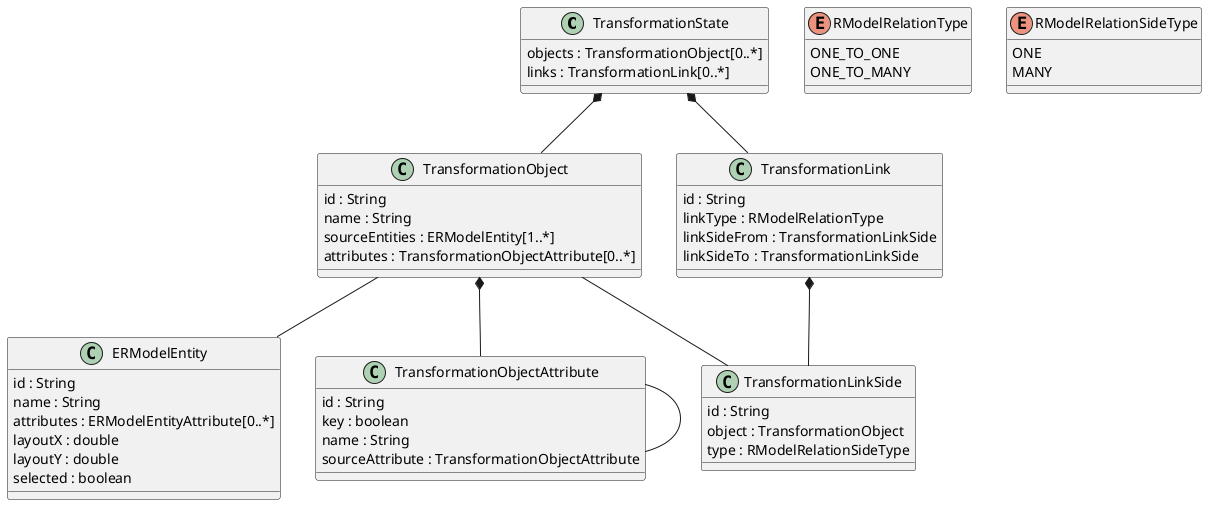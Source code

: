 @startuml

class TransformationState {
    objects : TransformationObject[0..*]
    links : TransformationLink[0..*]
}

TransformationState *-- TransformationObject
TransformationState *-- TransformationLink

class ERModelEntity {
    id : String
    name : String
    attributes : ERModelEntityAttribute[0..*]
    layoutX : double
    layoutY : double
    selected : boolean
}

class TransformationObject {
    id : String
    name : String
    sourceEntities : ERModelEntity[1..*]
    attributes : TransformationObjectAttribute[0..*]
}

TransformationObject -- ERModelEntity


class TransformationObjectAttribute {
    id : String
    key : boolean
    name : String
    sourceAttribute : TransformationObjectAttribute
}

TransformationObject *-- TransformationObjectAttribute
TransformationObjectAttribute -- TransformationObjectAttribute

class TransformationLink {
id : String
linkType : RModelRelationType
linkSideFrom : TransformationLinkSide
linkSideTo : TransformationLinkSide
}

class TransformationLinkSide {
 id : String
 object : TransformationObject
 type : RModelRelationSideType
}

TransformationLink *-- TransformationLinkSide
TransformationObject -- TransformationLinkSide

enum RModelRelationType {
    ONE_TO_ONE
    ONE_TO_MANY
}

enum RModelRelationSideType {
    ONE
    MANY
}

@enduml